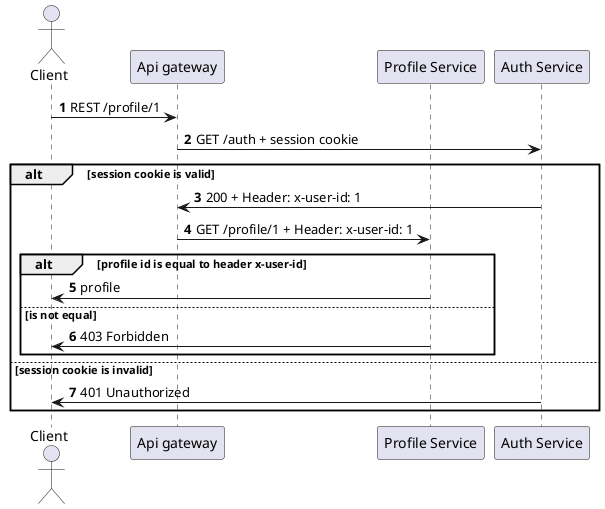 @startuml
'https://plantuml.com/sequence-diagram

autonumber

actor Client as client
participant "Api gateway" as gateway
participant "Profile Service" as profileService
participant "Auth Service" as authService

client -> gateway: REST /profile/1
gateway -> authService: GET /auth + session cookie
alt session cookie is valid
    authService -> gateway: 200 + Header: x-user-id: 1
    gateway -> profileService: GET /profile/1 + Header: x-user-id: 1
    alt profile id is equal to header x-user-id
      profileService -> client: profile
    else is not equal
      profileService -> client: 403 Forbidden
    end

else session cookie is invalid
    authService -> client: 401 Unauthorized
end

@enduml